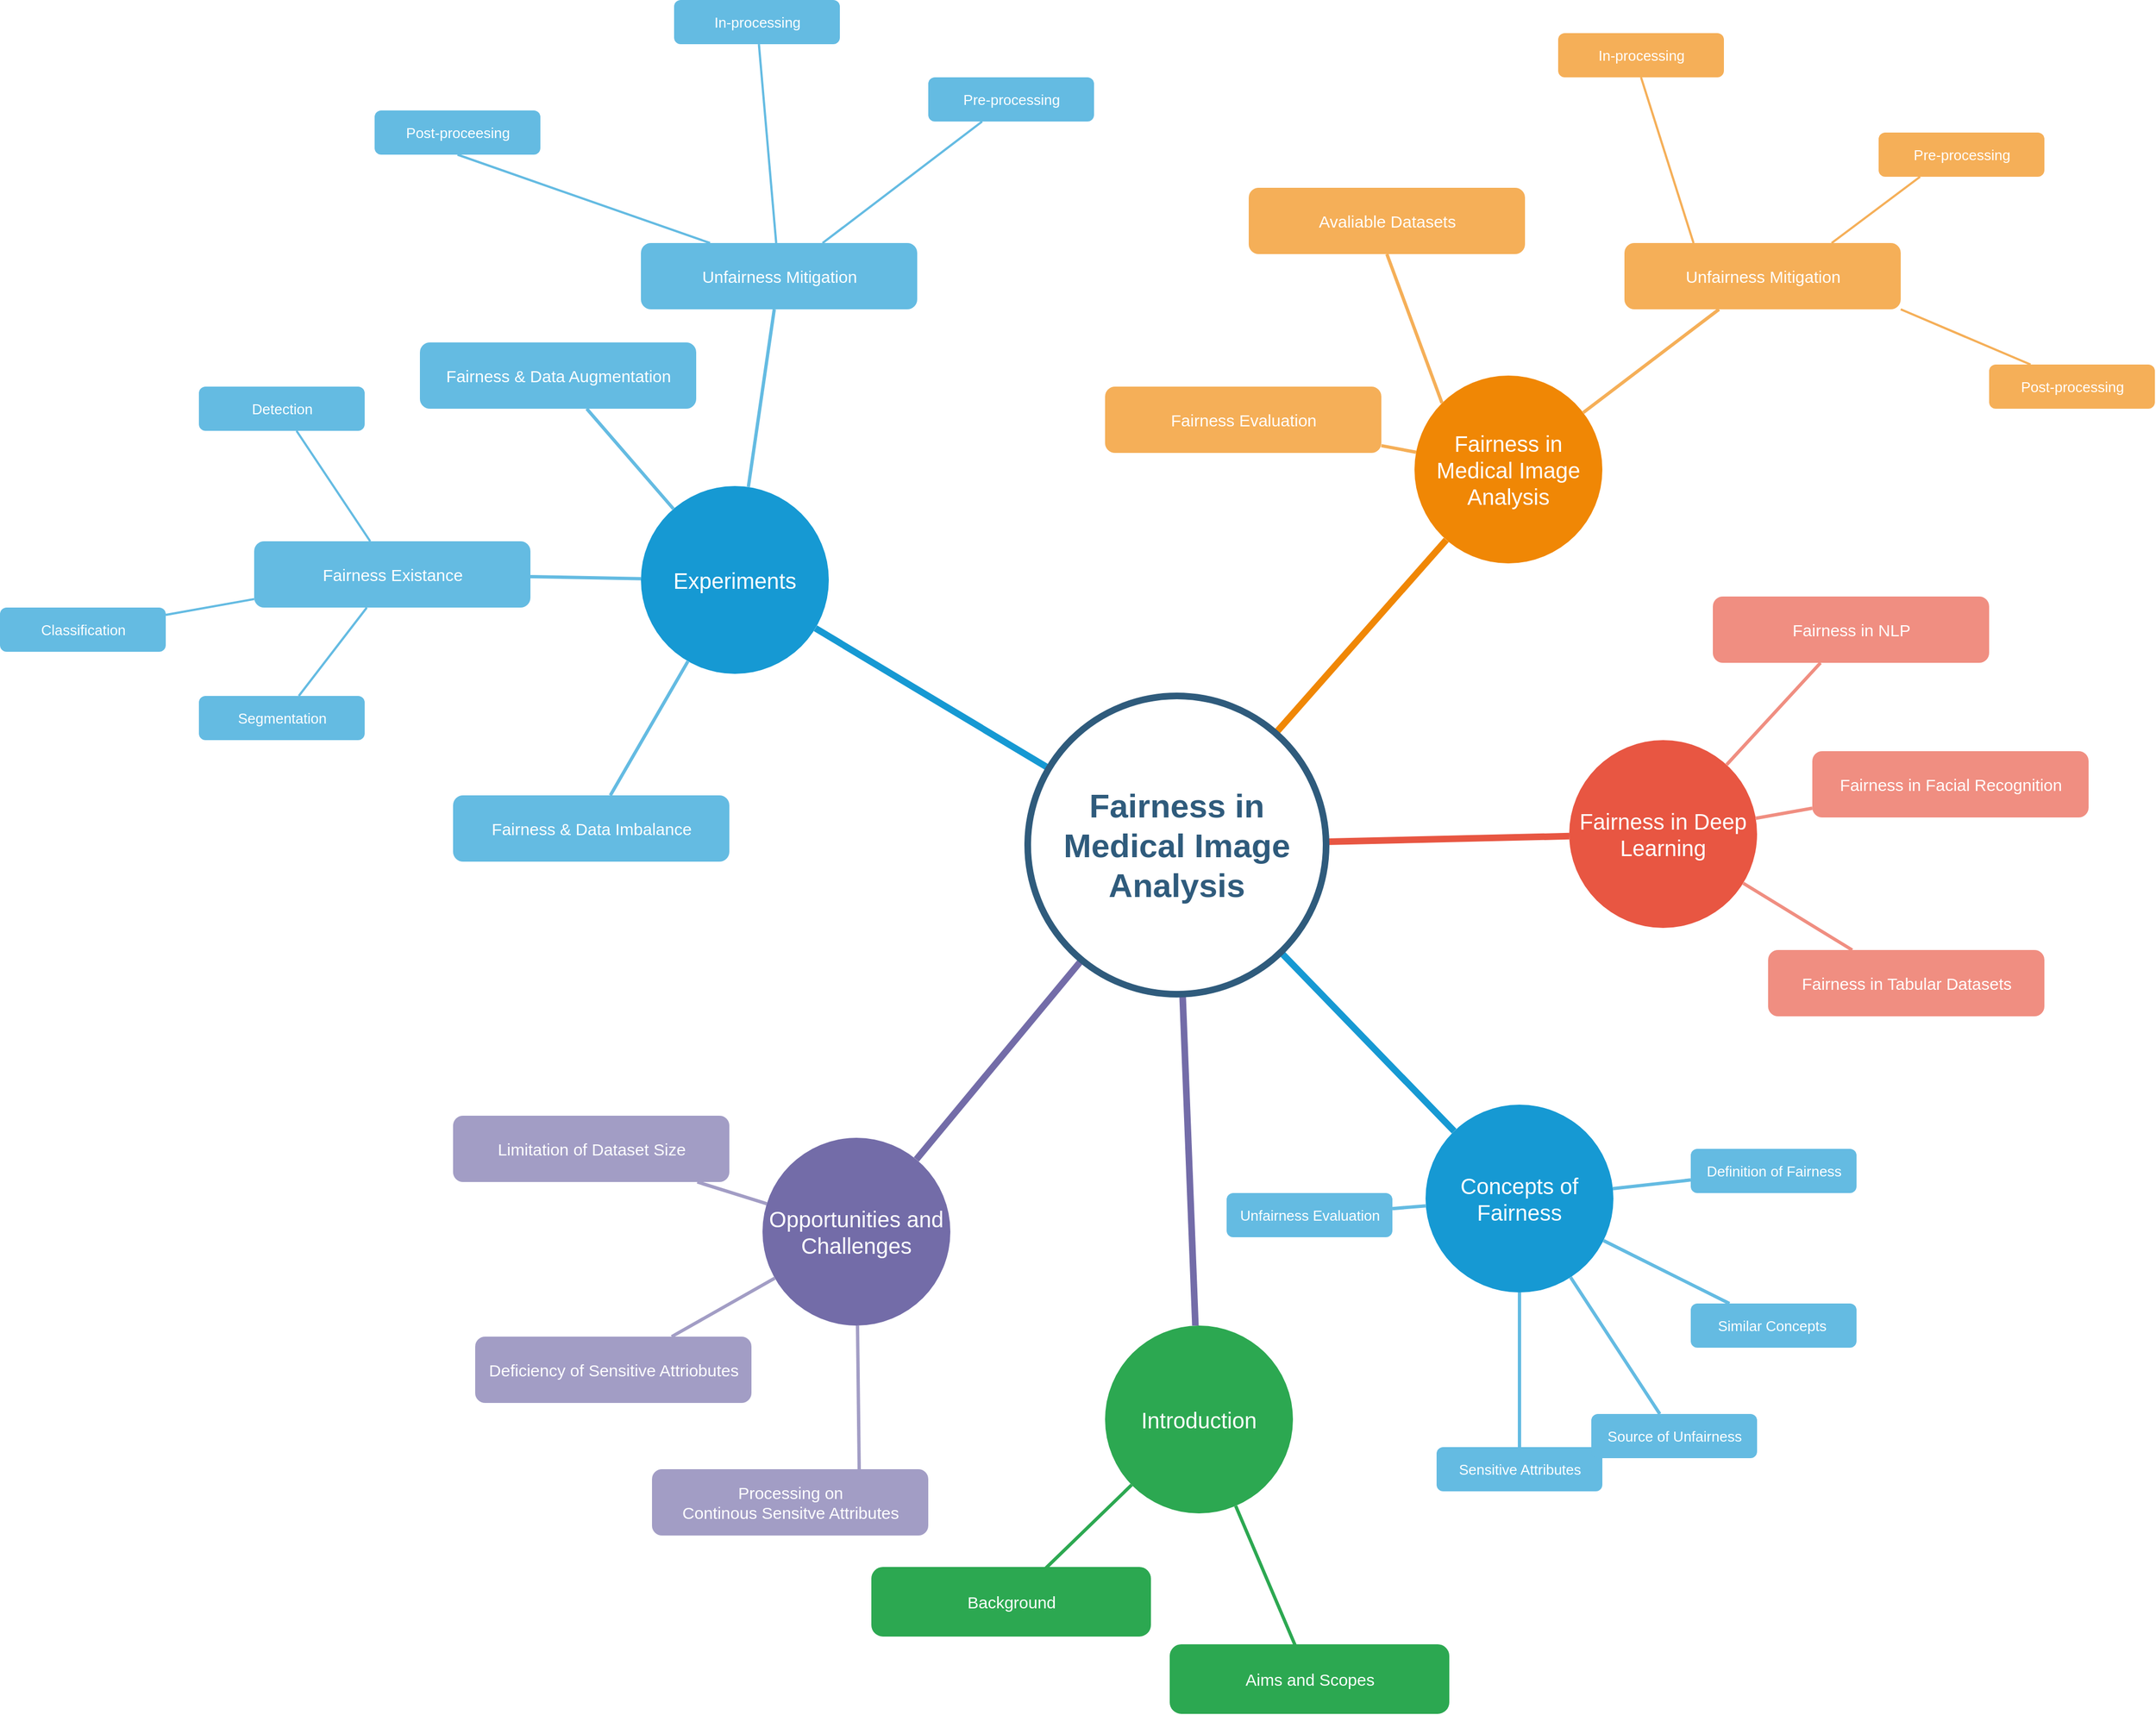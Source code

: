 <mxfile version="20.0.1" type="github">
  <diagram id="6a731a19-8d31-9384-78a2-239565b7b9f0" name="Page-1">
    <mxGraphModel dx="3515" dy="1730" grid="1" gridSize="10" guides="1" tooltips="1" connect="1" arrows="1" fold="1" page="1" pageScale="1" pageWidth="1169" pageHeight="827" background="none" math="0" shadow="0">
      <root>
        <mxCell id="0" />
        <mxCell id="1" parent="0" />
        <mxCell id="1350" value="Experiments" style="ellipse;whiteSpace=wrap;html=1;shadow=0;fontFamily=Helvetica;fontSize=20;fontColor=#FFFFFF;align=center;strokeWidth=3;fillColor=#1699D3;strokeColor=none;aspect=fixed;" parent="1" vertex="1">
          <mxGeometry x="750.0" y="490" width="170" height="170" as="geometry" />
        </mxCell>
        <mxCell id="1351" value="Fairness in Medical Image Analysis" style="ellipse;whiteSpace=wrap;html=1;shadow=0;fontFamily=Helvetica;fontSize=20;fontColor=#FFFFFF;align=center;strokeWidth=3;fillColor=#F08705;strokeColor=none;gradientColor=none;aspect=fixed;" parent="1" vertex="1">
          <mxGeometry x="1450.0" y="390" width="170" height="170" as="geometry" />
        </mxCell>
        <mxCell id="1352" value="Fairness in Deep Learning" style="ellipse;whiteSpace=wrap;html=1;shadow=0;fontFamily=Helvetica;fontSize=20;fontColor=#FFFFFF;align=center;strokeWidth=3;fillColor=#E85642;strokeColor=none;aspect=fixed;" parent="1" vertex="1">
          <mxGeometry x="1590.0" y="720" width="170" height="170" as="geometry" />
        </mxCell>
        <mxCell id="1353" value="Concepts of Fairness" style="ellipse;whiteSpace=wrap;html=1;shadow=0;fontFamily=Helvetica;fontSize=20;fontColor=#FFFFFF;align=center;strokeWidth=3;fillColor=#1699D3;strokeColor=none;aspect=fixed;" parent="1" vertex="1">
          <mxGeometry x="1460.0" y="1050" width="170" height="170" as="geometry" />
        </mxCell>
        <mxCell id="1354" value="Introduction" style="ellipse;whiteSpace=wrap;html=1;shadow=0;fontFamily=Helvetica;fontSize=20;fontColor=#FFFFFF;align=center;strokeWidth=3;fillColor=#2CA851;strokeColor=none;aspect=fixed;" parent="1" vertex="1">
          <mxGeometry x="1170.0" y="1250" width="170" height="170" as="geometry" />
        </mxCell>
        <mxCell id="1359" style="endArrow=none;strokeWidth=6;strokeColor=#1699D3;html=1;noEdgeStyle=1;edgeStyle=orthogonalEdgeStyle;" parent="1" source="1515" target="1350" edge="1">
          <mxGeometry relative="1" as="geometry">
            <Array as="points" />
          </mxGeometry>
        </mxCell>
        <mxCell id="1360" style="endArrow=none;strokeWidth=6;strokeColor=#f08705;html=1;noEdgeStyle=1;edgeStyle=orthogonalEdgeStyle;" parent="1" source="1515" target="1351" edge="1">
          <mxGeometry relative="1" as="geometry">
            <Array as="points" />
          </mxGeometry>
        </mxCell>
        <mxCell id="1361" style="endArrow=none;strokeWidth=6;strokeColor=#E85642;html=1;noEdgeStyle=1;edgeStyle=orthogonalEdgeStyle;" parent="1" source="1515" target="1352" edge="1">
          <mxGeometry relative="1" as="geometry">
            <Array as="points" />
          </mxGeometry>
        </mxCell>
        <mxCell id="1362" style="endArrow=none;strokeWidth=6;strokeColor=#1699D3;html=1;noEdgeStyle=1;edgeStyle=orthogonalEdgeStyle;" parent="1" source="1515" target="1353" edge="1">
          <mxGeometry relative="1" as="geometry">
            <Array as="points" />
          </mxGeometry>
        </mxCell>
        <mxCell id="1363" style="endArrow=none;strokeWidth=6;strokeColor=#736CA8;html=1;noEdgeStyle=1;edgeStyle=orthogonalEdgeStyle;" parent="1" source="1515" target="1516" edge="1">
          <mxGeometry relative="1" as="geometry">
            <Array as="points" />
          </mxGeometry>
        </mxCell>
        <mxCell id="1364" style="endArrow=none;strokeWidth=6;strokeColor=#736ca8;html=1;noEdgeStyle=1;edgeStyle=orthogonalEdgeStyle;" parent="1" source="1515" target="1354" edge="1">
          <mxGeometry relative="1" as="geometry">
            <Array as="points" />
          </mxGeometry>
        </mxCell>
        <mxCell id="1376" value="Unfairness Mitigation" style="rounded=1;fillColor=#64BBE2;strokeColor=none;strokeWidth=3;shadow=0;html=1;fontColor=#FFFFFF;fontSize=15;" parent="1" vertex="1">
          <mxGeometry x="750.0" y="270" width="250" height="60" as="geometry" />
        </mxCell>
        <mxCell id="1377" value="" style="edgeStyle=orthogonalEdgeStyle;endArrow=none;strokeWidth=3;strokeColor=#64BBE2;html=1;noEdgeStyle=1;" parent="1" source="1350" target="1376" edge="1">
          <mxGeometry x="244" y="953" width="100" height="100" as="geometry">
            <mxPoint x="244" y="1053" as="sourcePoint" />
            <mxPoint x="344" y="953" as="targetPoint" />
            <Array as="points" />
          </mxGeometry>
        </mxCell>
        <mxCell id="1384" value="" style="edgeStyle=orthogonalEdgeStyle;endArrow=none;strokeWidth=3;strokeColor=#64BBE2;html=1;noEdgeStyle=1;" parent="1" source="1350" target="1372" edge="1">
          <mxGeometry x="244" y="953" width="100" height="100" as="geometry">
            <mxPoint x="244" y="1053" as="sourcePoint" />
            <mxPoint x="344" y="953" as="targetPoint" />
            <Array as="points" />
          </mxGeometry>
        </mxCell>
        <mxCell id="1386" value="" style="edgeStyle=orthogonalEdgeStyle;endArrow=none;strokeWidth=3;strokeColor=#64BBE2;html=1;noEdgeStyle=1;" parent="1" source="1350" target="1374" edge="1">
          <mxGeometry x="244" y="953" width="100" height="100" as="geometry">
            <mxPoint x="244" y="1053" as="sourcePoint" />
            <mxPoint x="344" y="953" as="targetPoint" />
            <Array as="points" />
          </mxGeometry>
        </mxCell>
        <mxCell id="1387" value="" style="edgeStyle=orthogonalEdgeStyle;endArrow=none;strokeWidth=3;strokeColor=#64BBE2;html=1;noEdgeStyle=1;" parent="1" source="1350" target="1375" edge="1">
          <mxGeometry x="244" y="953" width="100" height="100" as="geometry">
            <mxPoint x="244" y="1053" as="sourcePoint" />
            <mxPoint x="344" y="953" as="targetPoint" />
            <Array as="points" />
          </mxGeometry>
        </mxCell>
        <mxCell id="1399" value="" style="edgeStyle=orthogonalEdgeStyle;endArrow=none;strokeWidth=3;strokeColor=#F5AF58;html=1;noEdgeStyle=1;" parent="1" source="1351" target="1357" edge="1">
          <mxGeometry x="502" y="1063" width="100" height="100" as="geometry">
            <mxPoint x="502" y="1163" as="sourcePoint" />
            <mxPoint x="602" y="1063" as="targetPoint" />
            <Array as="points" />
          </mxGeometry>
        </mxCell>
        <mxCell id="1400" value="" style="edgeStyle=orthogonalEdgeStyle;endArrow=none;strokeWidth=3;strokeColor=#F5AF58;html=1;noEdgeStyle=1;" parent="1" source="1351" target="1388" edge="1">
          <mxGeometry x="502" y="1063" width="100" height="100" as="geometry">
            <mxPoint x="502" y="1163" as="sourcePoint" />
            <mxPoint x="602" y="1063" as="targetPoint" />
            <Array as="points" />
          </mxGeometry>
        </mxCell>
        <mxCell id="1429" value="" style="edgeStyle=orthogonalEdgeStyle;endArrow=none;strokeWidth=3;strokeColor=#F08E81;html=1;noEdgeStyle=1;" parent="1" source="1352" target="1418" edge="1">
          <mxGeometry x="172.5" y="519.5" width="100" height="100" as="geometry">
            <mxPoint x="172.5" y="619.5" as="sourcePoint" />
            <mxPoint x="272.5" y="519.5" as="targetPoint" />
            <Array as="points" />
          </mxGeometry>
        </mxCell>
        <mxCell id="1430" value="" style="edgeStyle=orthogonalEdgeStyle;endArrow=none;strokeWidth=3;strokeColor=#F08E81;html=1;noEdgeStyle=1;" parent="1" source="1352" target="1419" edge="1">
          <mxGeometry x="172.5" y="519.5" width="100" height="100" as="geometry">
            <mxPoint x="172.5" y="619.5" as="sourcePoint" />
            <mxPoint x="272.5" y="519.5" as="targetPoint" />
            <Array as="points" />
          </mxGeometry>
        </mxCell>
        <mxCell id="1431" value="" style="edgeStyle=orthogonalEdgeStyle;endArrow=none;strokeWidth=3;strokeColor=#F08E81;html=1;noEdgeStyle=1;" parent="1" source="1352" target="1412" edge="1">
          <mxGeometry x="172.5" y="519.5" width="100" height="100" as="geometry">
            <mxPoint x="172.5" y="619.5" as="sourcePoint" />
            <mxPoint x="272.5" y="519.5" as="targetPoint" />
            <Array as="points" />
          </mxGeometry>
        </mxCell>
        <mxCell id="1449" value="" style="edgeStyle=orthogonalEdgeStyle;endArrow=none;strokeWidth=3;strokeColor=#64BBE2;html=1;noEdgeStyle=1;" parent="1" source="1353" target="1438" edge="1">
          <mxGeometry x="-488" y="-307" width="100" height="100" as="geometry">
            <mxPoint x="-488" y="-207" as="sourcePoint" />
            <mxPoint x="-388" y="-307" as="targetPoint" />
            <Array as="points" />
          </mxGeometry>
        </mxCell>
        <mxCell id="1450" value="" style="edgeStyle=orthogonalEdgeStyle;endArrow=none;strokeWidth=3;strokeColor=#64BBE2;html=1;noEdgeStyle=1;" parent="1" source="1353" target="1439" edge="1">
          <mxGeometry x="-488" y="-307" width="100" height="100" as="geometry">
            <mxPoint x="-488" y="-207" as="sourcePoint" />
            <mxPoint x="-388" y="-307" as="targetPoint" />
            <Array as="points" />
          </mxGeometry>
        </mxCell>
        <mxCell id="1451" value="" style="edgeStyle=orthogonalEdgeStyle;endArrow=none;strokeWidth=3;strokeColor=#64BBE2;html=1;noEdgeStyle=1;" parent="1" source="1353" target="1440" edge="1">
          <mxGeometry x="-488" y="-307" width="100" height="100" as="geometry">
            <mxPoint x="-488" y="-207" as="sourcePoint" />
            <mxPoint x="-388" y="-307" as="targetPoint" />
            <Array as="points" />
          </mxGeometry>
        </mxCell>
        <mxCell id="1452" value="" style="edgeStyle=orthogonalEdgeStyle;endArrow=none;strokeWidth=3;strokeColor=#64BBE2;html=1;noEdgeStyle=1;" parent="1" source="1353" target="1442" edge="1">
          <mxGeometry x="-488" y="-307" width="100" height="100" as="geometry">
            <mxPoint x="-488" y="-207" as="sourcePoint" />
            <mxPoint x="-388" y="-307" as="targetPoint" />
            <Array as="points" />
          </mxGeometry>
        </mxCell>
        <mxCell id="1453" value="" style="edgeStyle=orthogonalEdgeStyle;endArrow=none;strokeWidth=3;strokeColor=#64BBE2;html=1;noEdgeStyle=1;" parent="1" source="1353" target="1441" edge="1">
          <mxGeometry x="-488" y="-307" width="100" height="100" as="geometry">
            <mxPoint x="-488" y="-207" as="sourcePoint" />
            <mxPoint x="-388" y="-307" as="targetPoint" />
            <Array as="points" />
          </mxGeometry>
        </mxCell>
        <mxCell id="1465" value="" style="edgeStyle=orthogonalEdgeStyle;endArrow=none;strokeWidth=3;strokeColor=#2CA851;html=1;noEdgeStyle=1;" parent="1" source="1354" target="1458" edge="1">
          <mxGeometry x="340" y="-990.5" width="100" height="100" as="geometry">
            <mxPoint x="340" y="-890.5" as="sourcePoint" />
            <mxPoint x="440" y="-990.5" as="targetPoint" />
            <Array as="points" />
          </mxGeometry>
        </mxCell>
        <mxCell id="1466" value="" style="edgeStyle=orthogonalEdgeStyle;endArrow=none;strokeWidth=3;strokeColor=#2CA851;html=1;noEdgeStyle=1;" parent="1" source="1354" target="1462" edge="1">
          <mxGeometry x="340" y="-990.5" width="100" height="100" as="geometry">
            <mxPoint x="340" y="-890.5" as="sourcePoint" />
            <mxPoint x="440" y="-990.5" as="targetPoint" />
            <Array as="points" />
          </mxGeometry>
        </mxCell>
        <mxCell id="1514" style="edgeStyle=orthogonalEdgeStyle;rounded=0;html=1;exitX=0.75;exitY=0;entryX=0.75;entryY=0;startArrow=none;startFill=0;endArrow=block;endFill=1;jettySize=auto;orthogonalLoop=1;strokeColor=#12aab5;strokeWidth=6;fontSize=20;fontColor=#2F5B7C;" parent="1" edge="1">
          <mxGeometry relative="1" as="geometry">
            <mxPoint x="1752.5" y="784.5" as="sourcePoint" />
            <mxPoint x="1752.5" y="784.5" as="targetPoint" />
          </mxGeometry>
        </mxCell>
        <mxCell id="1515" value="Fairness in Medical Image Analysis" style="ellipse;whiteSpace=wrap;html=1;shadow=0;fontFamily=Helvetica;fontSize=30;fontColor=#2F5B7C;align=center;strokeColor=#2F5B7C;strokeWidth=6;fillColor=#FFFFFF;fontStyle=1;gradientColor=none;" parent="1" vertex="1">
          <mxGeometry x="1100.0" y="680" width="270" height="270" as="geometry" />
        </mxCell>
        <mxCell id="1516" value="Opportunities and Challenges" style="ellipse;whiteSpace=wrap;html=1;shadow=0;fontFamily=Helvetica;fontSize=20;fontColor=#FFFFFF;align=center;strokeWidth=3;fillColor=#736ca8;strokeColor=none;aspect=fixed;" parent="1" vertex="1">
          <mxGeometry x="860.0" y="1080" width="170" height="170" as="geometry" />
        </mxCell>
        <mxCell id="1532" value="" style="edgeStyle=orthogonalEdgeStyle;endArrow=none;strokeWidth=3;strokeColor=#A29DC5;html=1;noEdgeStyle=1;" parent="1" source="1516" target="1520" edge="1">
          <mxGeometry x="-1256" y="-290.5" width="100" height="100" as="geometry">
            <mxPoint x="-1256" y="-190.5" as="sourcePoint" />
            <mxPoint x="-1156" y="-290.5" as="targetPoint" />
            <Array as="points" />
          </mxGeometry>
        </mxCell>
        <mxCell id="1533" value="" style="edgeStyle=orthogonalEdgeStyle;endArrow=none;strokeWidth=3;strokeColor=#A29DC5;html=1;noEdgeStyle=1;" parent="1" source="1516" target="1521" edge="1">
          <mxGeometry x="-1256" y="-290.5" width="100" height="100" as="geometry">
            <mxPoint x="-1256" y="-190.5" as="sourcePoint" />
            <mxPoint x="-1156" y="-290.5" as="targetPoint" />
            <Array as="points" />
          </mxGeometry>
        </mxCell>
        <mxCell id="1536" value="" style="edgeStyle=orthogonalEdgeStyle;endArrow=none;strokeWidth=3;strokeColor=#A29DC5;html=1;noEdgeStyle=1;entryX=0.75;entryY=0;entryDx=0;entryDy=0;" parent="1" source="1516" target="1524" edge="1">
          <mxGeometry x="-1256" y="-290.5" width="100" height="100" as="geometry">
            <mxPoint x="-1256" y="-190.5" as="sourcePoint" />
            <mxPoint x="-1156" y="-290.5" as="targetPoint" />
            <Array as="points" />
          </mxGeometry>
        </mxCell>
        <mxCell id="iukZ_jMVCPaqPi5B6kwd-1551" value="" style="edgeStyle=none;endArrow=none;strokeWidth=3;strokeColor=#F5AF58;html=1;exitX=0.5;exitY=1;exitDx=0;exitDy=0;entryX=0;entryY=0;entryDx=0;entryDy=0;noEdgeStyle=1;" edge="1" parent="1" source="1390" target="1351">
          <mxGeometry x="512" y="1073" width="100" height="100" as="geometry">
            <mxPoint x="1614.653" y="1370.645" as="sourcePoint" />
            <mxPoint x="1542" y="1394.053" as="targetPoint" />
          </mxGeometry>
        </mxCell>
        <mxCell id="iukZ_jMVCPaqPi5B6kwd-1552" value="Post-processing" style="rounded=1;fillColor=#f5af58;strokeColor=none;strokeWidth=3;shadow=0;html=1;fontColor=#FFFFFF;fontSize=13;" vertex="1" parent="1">
          <mxGeometry x="1970.0" y="380" width="150" height="40" as="geometry" />
        </mxCell>
        <mxCell id="iukZ_jMVCPaqPi5B6kwd-1553" value="In-processing" style="rounded=1;fillColor=#f5af58;strokeColor=none;strokeWidth=3;shadow=0;html=1;fontColor=#FFFFFF;fontSize=13;" vertex="1" parent="1">
          <mxGeometry x="1580.0" y="80" width="150" height="40" as="geometry" />
        </mxCell>
        <mxCell id="iukZ_jMVCPaqPi5B6kwd-1554" value="Pre-processing" style="rounded=1;fillColor=#f5af58;strokeColor=none;strokeWidth=3;shadow=0;html=1;fontColor=#FFFFFF;fontSize=13;" vertex="1" parent="1">
          <mxGeometry x="1870.0" y="170" width="150" height="40" as="geometry" />
        </mxCell>
        <mxCell id="iukZ_jMVCPaqPi5B6kwd-1555" value="" style="edgeStyle=none;endArrow=none;strokeWidth=2;strokeColor=#F5AF58;html=1;exitX=0.5;exitY=1;exitDx=0;exitDy=0;entryX=0.25;entryY=0;entryDx=0;entryDy=0;noEdgeStyle=1;" edge="1" parent="1" source="iukZ_jMVCPaqPi5B6kwd-1553" target="1357">
          <mxGeometry x="512" y="1073" width="100" height="100" as="geometry">
            <mxPoint x="1727.269" y="1376.353" as="sourcePoint" />
            <mxPoint x="1814.5" y="1413" as="targetPoint" />
          </mxGeometry>
        </mxCell>
        <mxCell id="iukZ_jMVCPaqPi5B6kwd-1556" value="" style="edgeStyle=none;endArrow=none;strokeWidth=2;strokeColor=#F5AF58;html=1;exitX=0.25;exitY=0;exitDx=0;exitDy=0;entryX=1;entryY=1;entryDx=0;entryDy=0;noEdgeStyle=1;" edge="1" parent="1" source="iukZ_jMVCPaqPi5B6kwd-1552" target="1357">
          <mxGeometry x="522" y="1083" width="100" height="100" as="geometry">
            <mxPoint x="1737.269" y="1386.353" as="sourcePoint" />
            <mxPoint x="1824.5" y="1423" as="targetPoint" />
          </mxGeometry>
        </mxCell>
        <mxCell id="iukZ_jMVCPaqPi5B6kwd-1557" value="" style="edgeStyle=none;endArrow=none;strokeWidth=2;strokeColor=#F5AF58;html=1;exitX=0.25;exitY=1;exitDx=0;exitDy=0;entryX=0.75;entryY=0;entryDx=0;entryDy=0;noEdgeStyle=1;" edge="1" parent="1" source="iukZ_jMVCPaqPi5B6kwd-1554" target="1357">
          <mxGeometry x="532" y="1093" width="100" height="100" as="geometry">
            <mxPoint x="1747.269" y="1396.353" as="sourcePoint" />
            <mxPoint x="1834.5" y="1433" as="targetPoint" />
          </mxGeometry>
        </mxCell>
        <mxCell id="iukZ_jMVCPaqPi5B6kwd-1559" value="Segmentation" style="rounded=1;fillColor=#64BBE2;strokeColor=none;strokeWidth=3;shadow=0;html=1;fontColor=#FFFFFF;fontSize=13;" vertex="1" parent="1">
          <mxGeometry x="350.0" y="680" width="150" height="40" as="geometry" />
        </mxCell>
        <mxCell id="iukZ_jMVCPaqPi5B6kwd-1560" value="Detection" style="rounded=1;fillColor=#64BBE2;strokeColor=none;strokeWidth=3;shadow=0;html=1;fontColor=#FFFFFF;fontSize=13;" vertex="1" parent="1">
          <mxGeometry x="350.0" y="400" width="150" height="40" as="geometry" />
        </mxCell>
        <mxCell id="iukZ_jMVCPaqPi5B6kwd-1561" value="Classification" style="rounded=1;fillColor=#64BBE2;strokeColor=none;strokeWidth=3;shadow=0;html=1;fontColor=#FFFFFF;fontSize=13;" vertex="1" parent="1">
          <mxGeometry x="170.0" y="600" width="150" height="40" as="geometry" />
        </mxCell>
        <mxCell id="iukZ_jMVCPaqPi5B6kwd-1563" value="" style="edgeStyle=orthogonalEdgeStyle;endArrow=none;strokeWidth=2;strokeColor=#64BBE2;html=1;exitDx=0;exitDy=0;entryDx=0;entryDy=0;noEdgeStyle=1;" edge="1" parent="1" source="1375" target="iukZ_jMVCPaqPi5B6kwd-1561">
          <mxGeometry x="254" y="963" width="100" height="100" as="geometry">
            <mxPoint x="1132.27" y="1250.913" as="sourcePoint" />
            <mxPoint x="1202" y="1236.437" as="targetPoint" />
            <Array as="points" />
          </mxGeometry>
        </mxCell>
        <mxCell id="iukZ_jMVCPaqPi5B6kwd-1564" value="" style="edgeStyle=orthogonalEdgeStyle;endArrow=none;strokeWidth=2;strokeColor=#64BBE2;html=1;exitDx=0;exitDy=0;noEdgeStyle=1;" edge="1" parent="1" source="1375" target="iukZ_jMVCPaqPi5B6kwd-1560">
          <mxGeometry x="264" y="973" width="100" height="100" as="geometry">
            <mxPoint x="1142.27" y="1260.913" as="sourcePoint" />
            <mxPoint x="1212" y="1246.437" as="targetPoint" />
            <Array as="points" />
          </mxGeometry>
        </mxCell>
        <mxCell id="iukZ_jMVCPaqPi5B6kwd-1565" value="" style="edgeStyle=orthogonalEdgeStyle;endArrow=none;strokeWidth=2;strokeColor=#64BBE2;html=1;exitDx=0;exitDy=0;entryDx=0;entryDy=0;noEdgeStyle=1;" edge="1" parent="1" source="1375" target="iukZ_jMVCPaqPi5B6kwd-1559">
          <mxGeometry x="274" y="983" width="100" height="100" as="geometry">
            <mxPoint x="1152.27" y="1270.913" as="sourcePoint" />
            <mxPoint x="1222" y="1256.437" as="targetPoint" />
            <Array as="points" />
          </mxGeometry>
        </mxCell>
        <mxCell id="iukZ_jMVCPaqPi5B6kwd-1566" value="In-processing" style="rounded=1;fillColor=#64BBE2;strokeColor=none;strokeWidth=3;shadow=0;html=1;fontColor=#FFFFFF;fontSize=13;" vertex="1" parent="1">
          <mxGeometry x="780.0" y="50" width="150" height="40" as="geometry" />
        </mxCell>
        <mxCell id="iukZ_jMVCPaqPi5B6kwd-1567" value="Post-proceesing" style="rounded=1;fillColor=#64BBE2;strokeColor=none;strokeWidth=3;shadow=0;html=1;fontColor=#FFFFFF;fontSize=13;" vertex="1" parent="1">
          <mxGeometry x="509.0" y="150" width="150" height="40" as="geometry" />
        </mxCell>
        <mxCell id="iukZ_jMVCPaqPi5B6kwd-1568" value="Pre-processing" style="rounded=1;fillColor=#64BBE2;strokeColor=none;strokeWidth=3;shadow=0;html=1;fontColor=#FFFFFF;fontSize=13;" vertex="1" parent="1">
          <mxGeometry x="1010.0" y="120" width="150" height="40" as="geometry" />
        </mxCell>
        <mxCell id="iukZ_jMVCPaqPi5B6kwd-1569" value="" style="edgeStyle=orthogonalEdgeStyle;endArrow=none;strokeWidth=2;strokeColor=#64BBE2;html=1;exitDx=0;exitDy=0;entryDx=0;entryDy=0;entryPerimeter=0;noEdgeStyle=1;" edge="1" parent="1" source="1376" target="iukZ_jMVCPaqPi5B6kwd-1568">
          <mxGeometry x="49.5" y="879.67" width="100" height="100" as="geometry">
            <mxPoint x="811.364" y="1162.995" as="sourcePoint" />
            <mxPoint x="692" y="1128.472" as="targetPoint" />
            <Array as="points" />
          </mxGeometry>
        </mxCell>
        <mxCell id="iukZ_jMVCPaqPi5B6kwd-1570" value="" style="edgeStyle=orthogonalEdgeStyle;endArrow=none;strokeWidth=2;strokeColor=#64BBE2;html=1;entryDx=0;entryDy=0;exitDx=0;exitDy=0;noEdgeStyle=1;" edge="1" parent="1" source="1376" target="iukZ_jMVCPaqPi5B6kwd-1566">
          <mxGeometry x="264" y="973" width="100" height="100" as="geometry">
            <mxPoint x="1025.864" y="1256.325" as="sourcePoint" />
            <mxPoint x="906.5" y="1221.802" as="targetPoint" />
            <Array as="points" />
          </mxGeometry>
        </mxCell>
        <mxCell id="1357" value="Unfairness Mitigation" style="rounded=1;fillColor=#f5af58;strokeColor=none;strokeWidth=3;shadow=0;html=1;fontColor=#FFFFFF;fontSize=15;" parent="1" vertex="1">
          <mxGeometry x="1640.0" y="270" width="250" height="60" as="geometry" />
        </mxCell>
        <mxCell id="1372" value="Fairness &amp;amp; Data Imbalance" style="rounded=1;fillColor=#64BBE2;strokeColor=none;strokeWidth=3;shadow=0;html=1;fontColor=#FFFFFF;fontSize=15;" parent="1" vertex="1">
          <mxGeometry x="580.0" y="770" width="250" height="60" as="geometry" />
        </mxCell>
        <mxCell id="1374" value="Fairness &amp;amp; Data Augmentation" style="rounded=1;fillColor=#64BBE2;strokeColor=none;strokeWidth=3;shadow=0;html=1;fontColor=#FFFFFF;fontSize=15;" parent="1" vertex="1">
          <mxGeometry x="550.0" y="360" width="250" height="60" as="geometry" />
        </mxCell>
        <mxCell id="1375" value="Fairness Existance" style="rounded=1;fillColor=#64BBE2;strokeColor=none;strokeWidth=3;shadow=0;html=1;fontColor=#FFFFFF;fontSize=15;" parent="1" vertex="1">
          <mxGeometry x="400.0" y="540" width="250" height="60" as="geometry" />
        </mxCell>
        <mxCell id="1388" value="Fairness Evaluation" style="rounded=1;fillColor=#f5af58;strokeColor=none;strokeWidth=3;shadow=0;html=1;fontColor=#FFFFFF;fontSize=15;" parent="1" vertex="1">
          <mxGeometry x="1170.0" y="400" width="250" height="60" as="geometry" />
        </mxCell>
        <mxCell id="1390" value="Avaliable Datasets" style="rounded=1;fillColor=#f5af58;strokeColor=none;strokeWidth=3;shadow=0;html=1;fontColor=#FFFFFF;fontSize=15;" parent="1" vertex="1">
          <mxGeometry x="1300.0" y="220" width="250" height="60" as="geometry" />
        </mxCell>
        <mxCell id="1412" value="Fairness in Facial Recognition" style="rounded=1;fillColor=#f08e81;strokeColor=none;strokeWidth=3;shadow=0;html=1;fontColor=#FFFFFF;fontSize=15;" parent="1" vertex="1">
          <mxGeometry x="1810.0" y="730" width="250" height="60" as="geometry" />
        </mxCell>
        <mxCell id="1418" value="Fairness in Tabular Datasets" style="rounded=1;fillColor=#f08e81;strokeColor=none;strokeWidth=3;shadow=0;html=1;fontColor=#FFFFFF;fontSize=15;" parent="1" vertex="1">
          <mxGeometry x="1770.0" y="910" width="250" height="60" as="geometry" />
        </mxCell>
        <mxCell id="1419" value="Fairness in NLP" style="rounded=1;fillColor=#f08e81;strokeColor=none;strokeWidth=3;shadow=0;html=1;fontColor=#FFFFFF;fontSize=15;" parent="1" vertex="1">
          <mxGeometry x="1720.0" y="590" width="250" height="60" as="geometry" />
        </mxCell>
        <mxCell id="1438" value="Definition of Fairness" style="rounded=1;fillColor=#64BBE2;strokeColor=none;strokeWidth=3;shadow=0;html=1;fontColor=#FFFFFF;fontSize=13;" parent="1" vertex="1">
          <mxGeometry x="1700.0" y="1090" width="150" height="40" as="geometry" />
        </mxCell>
        <mxCell id="1439" value="Sensitive Attributes" style="rounded=1;fillColor=#64BBE2;strokeColor=none;strokeWidth=3;shadow=0;html=1;fontColor=#FFFFFF;fontSize=13;" parent="1" vertex="1">
          <mxGeometry x="1470.0" y="1360" width="150" height="40" as="geometry" />
        </mxCell>
        <mxCell id="1440" value="Similar Concepts&amp;nbsp;" style="rounded=1;fillColor=#64BBE2;strokeColor=none;strokeWidth=3;shadow=0;html=1;fontColor=#FFFFFF;fontSize=13;" parent="1" vertex="1">
          <mxGeometry x="1700.0" y="1230" width="150" height="40" as="geometry" />
        </mxCell>
        <mxCell id="1441" value="Unfairness Evaluation" style="rounded=1;fillColor=#64BBE2;strokeColor=none;strokeWidth=3;shadow=0;html=1;fontColor=#FFFFFF;fontSize=13;" parent="1" vertex="1">
          <mxGeometry x="1280.0" y="1130" width="150" height="40" as="geometry" />
        </mxCell>
        <mxCell id="1442" value="Source of Unfairness" style="rounded=1;fillColor=#64BBE2;strokeColor=none;strokeWidth=3;shadow=0;html=1;fontColor=#FFFFFF;fontSize=13;" parent="1" vertex="1">
          <mxGeometry x="1610.0" y="1330" width="150" height="40" as="geometry" />
        </mxCell>
        <mxCell id="1458" value="Aims and Scopes" style="rounded=1;fillColor=#2CA851;strokeColor=#2CA851;strokeWidth=3;shadow=0;html=1;fontColor=#FFFFFF;fontSize=15;" parent="1" vertex="1">
          <mxGeometry x="1230.0" y="1540" width="250" height="60" as="geometry" />
        </mxCell>
        <mxCell id="1462" value="Background" style="rounded=1;fillColor=#2CA851;strokeColor=#2CA851;strokeWidth=3;shadow=0;html=1;fontColor=#FFFFFF;fontSize=15;" parent="1" vertex="1">
          <mxGeometry x="960.0" y="1470" width="250" height="60" as="geometry" />
        </mxCell>
        <mxCell id="1520" value="Limitation of Dataset Size" style="rounded=1;fillColor=#a29dc5;strokeColor=none;strokeWidth=3;shadow=0;html=1;fontColor=#FFFFFF;fontSize=15;" parent="1" vertex="1">
          <mxGeometry x="580.0" y="1060" width="250" height="60" as="geometry" />
        </mxCell>
        <mxCell id="1521" value="Deficiency of Sensitive Attriobutes" style="rounded=1;fillColor=#a29dc5;strokeColor=none;strokeWidth=3;shadow=0;html=1;fontColor=#FFFFFF;fontSize=15;" parent="1" vertex="1">
          <mxGeometry x="600.0" y="1260" width="250" height="60" as="geometry" />
        </mxCell>
        <mxCell id="1524" value="Processing on&lt;br&gt;Continous Sensitve Attributes" style="rounded=1;fillColor=#a29dc5;strokeColor=none;strokeWidth=3;shadow=0;html=1;fontColor=#FFFFFF;fontSize=15;" parent="1" vertex="1">
          <mxGeometry x="760.0" y="1380" width="250" height="60" as="geometry" />
        </mxCell>
        <mxCell id="iukZ_jMVCPaqPi5B6kwd-1571" value="" style="edgeStyle=none;endArrow=none;strokeWidth=2;strokeColor=#64BBE2;html=1;entryX=0.25;entryY=0;entryDx=0;entryDy=0;exitX=0.5;exitY=1;exitDx=0;exitDy=0;noEdgeStyle=1;fontSize=15;" edge="1" parent="1" source="iukZ_jMVCPaqPi5B6kwd-1567" target="1376">
          <mxGeometry x="274" y="983" width="100" height="100" as="geometry">
            <mxPoint x="1035.864" y="1266.325" as="sourcePoint" />
            <mxPoint x="916.5" y="1231.802" as="targetPoint" />
          </mxGeometry>
        </mxCell>
      </root>
    </mxGraphModel>
  </diagram>
</mxfile>
